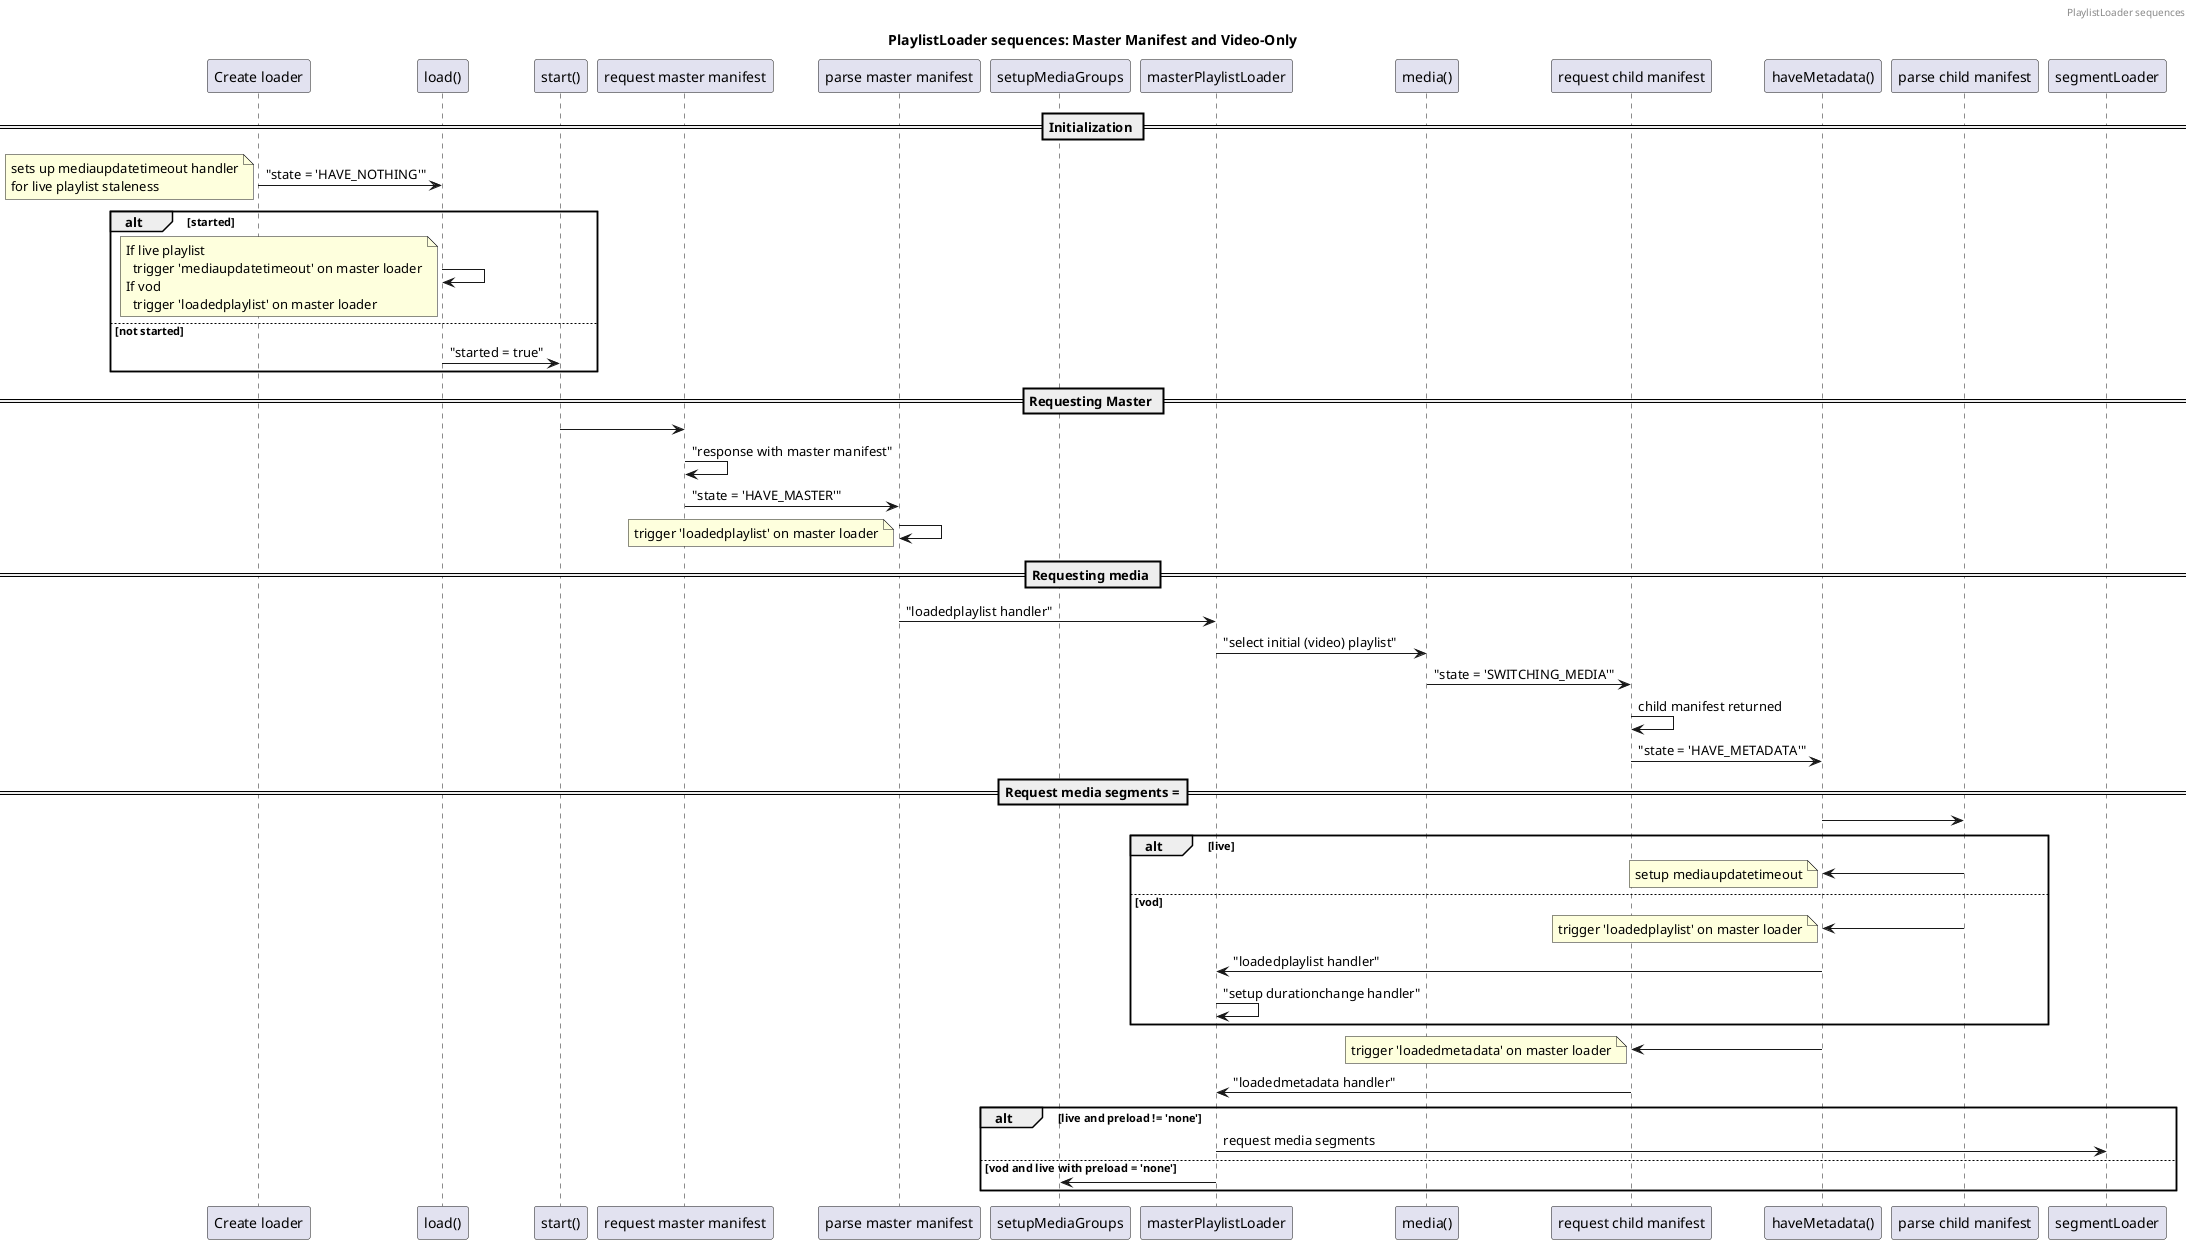 @startuml

header PlaylistLoader sequences

title PlaylistLoader sequences: Master Manifest and Video-Only

Participant "Create loader" as constructor
Participant "load()" as load
Participant "start()" as start
Participant "request master manifest" as requestMaster
Participant "parse master manifest" as parseMaster
Participant "setupMediaGroups" as setupMediaGroups
Participant "masterPlaylistLoader" as MPL
Participant "media()" as media
Participant "request child manifest" as requestChild
Participant "haveMetadata()" as haveMetadata
Participant "parse child manifest" as parseChild
Participant "segmentLoader" as SL

== Initialization ==

constructor -> load : "state = 'HAVE_NOTHING'"
note left
  sets up mediaupdatetimeout handler
  for live playlist staleness
end note

alt started
  load -> load
  note left
    If live playlist
      trigger 'mediaupdatetimeout' on master loader
    If vod
      trigger 'loadedplaylist' on master loader
  end note

else not started

	load -> start : "started = true"

end

== Requesting Master ==

start -> requestMaster
requestMaster -> requestMaster : "response with master manifest"
requestMaster -> parseMaster : "state = 'HAVE_MASTER'"

parseMaster -> parseMaster
note left
  trigger 'loadedplaylist' on master loader
end note

== Requesting media ==

parseMaster -> MPL : "loadedplaylist handler"
MPL -> media : "select initial (video) playlist"

media -> requestChild : "state = 'SWITCHING_MEDIA'"
requestChild -> requestChild : child manifest returned

requestChild -> haveMetadata: "state = 'HAVE_METADATA'"

== Request media segments ===

haveMetadata -> parseChild
  alt live
    parseChild -> haveMetadata
    note left
      setup mediaupdatetimeout
    end note

  else vod
    parseChild -> haveMetadata
    note left
      trigger 'loadedplaylist' on master loader
    end note

    haveMetadata -> MPL : "loadedplaylist handler"
    MPL -> MPL : "setup durationchange handler"
  end

haveMetadata -> requestChild
  note left
    trigger 'loadedmetadata' on master loader
  end note

requestChild -> MPL  : "loadedmetadata handler"

alt live and preload != 'none'
  MPL -> SL: request media segments

else vod and live with preload = 'none'
  MPL -> setupMediaGroups

end

@enduml
